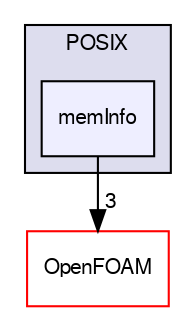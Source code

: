 digraph "src/OSspecific/POSIX/memInfo" {
  bgcolor=transparent;
  compound=true
  node [ fontsize="10", fontname="FreeSans"];
  edge [ labelfontsize="10", labelfontname="FreeSans"];
  subgraph clusterdir_94c34cce8591e074e6ace6f8df04d41e {
    graph [ bgcolor="#ddddee", pencolor="black", label="POSIX" fontname="FreeSans", fontsize="10", URL="dir_94c34cce8591e074e6ace6f8df04d41e.html"]
  dir_8050db66c1248138c45fcadbcd15b993 [shape=box, label="memInfo", style="filled", fillcolor="#eeeeff", pencolor="black", URL="dir_8050db66c1248138c45fcadbcd15b993.html"];
  }
  dir_c5473ff19b20e6ec4dfe5c310b3778a8 [shape=box label="OpenFOAM" color="red" URL="dir_c5473ff19b20e6ec4dfe5c310b3778a8.html"];
  dir_8050db66c1248138c45fcadbcd15b993->dir_c5473ff19b20e6ec4dfe5c310b3778a8 [headlabel="3", labeldistance=1.5 headhref="dir_002259_001732.html"];
}
